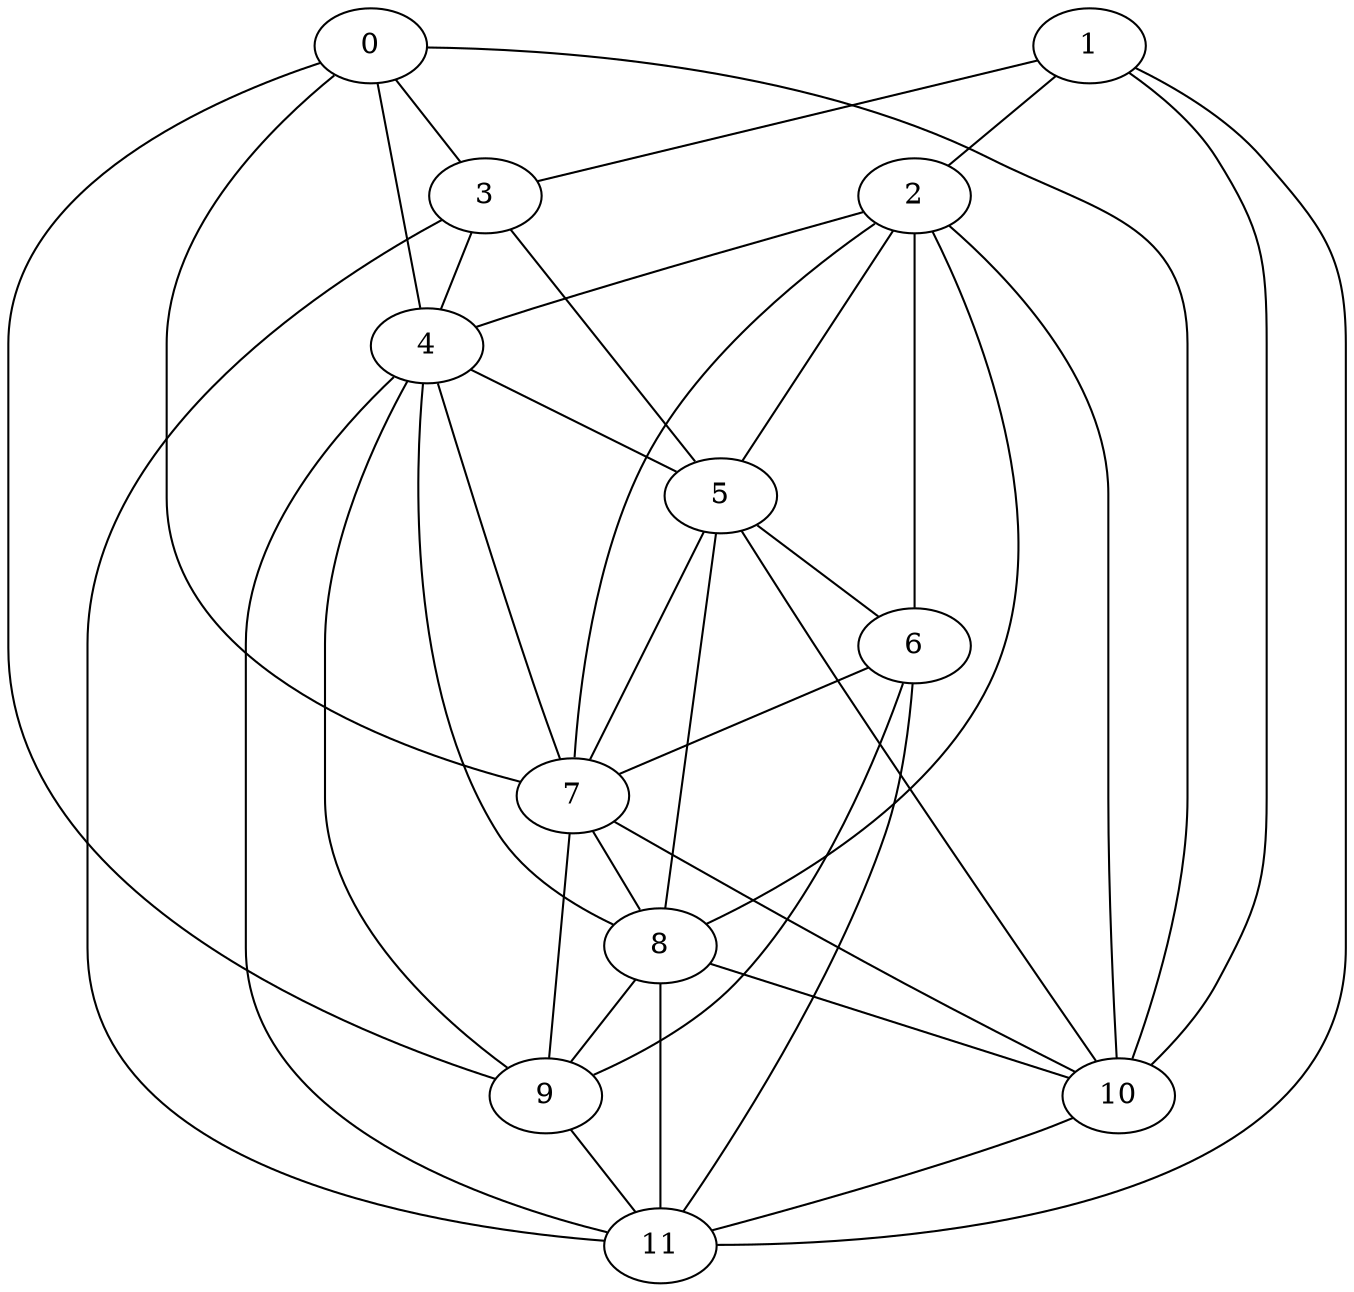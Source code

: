 graph {
	0
	1
	2
	3
	4
	5
	6
	7
	8
	9
	10
	11
	0 -- 3
	0 -- 4
	0 -- 7
	0 -- 9
	0 -- 10
	1 -- 2
	1 -- 3
	1 -- 10
	1 -- 11
	2 -- 4
	2 -- 5
	2 -- 6
	2 -- 7
	2 -- 8
	2 -- 10
	3 -- 4
	3 -- 5
	3 -- 11
	4 -- 5
	4 -- 7
	4 -- 8
	4 -- 9
	4 -- 11
	5 -- 6
	5 -- 7
	5 -- 8
	5 -- 10
	6 -- 7
	6 -- 9
	6 -- 11
	7 -- 8
	7 -- 9
	7 -- 10
	8 -- 9
	8 -- 10
	8 -- 11
	9 -- 11
	10 -- 11
}